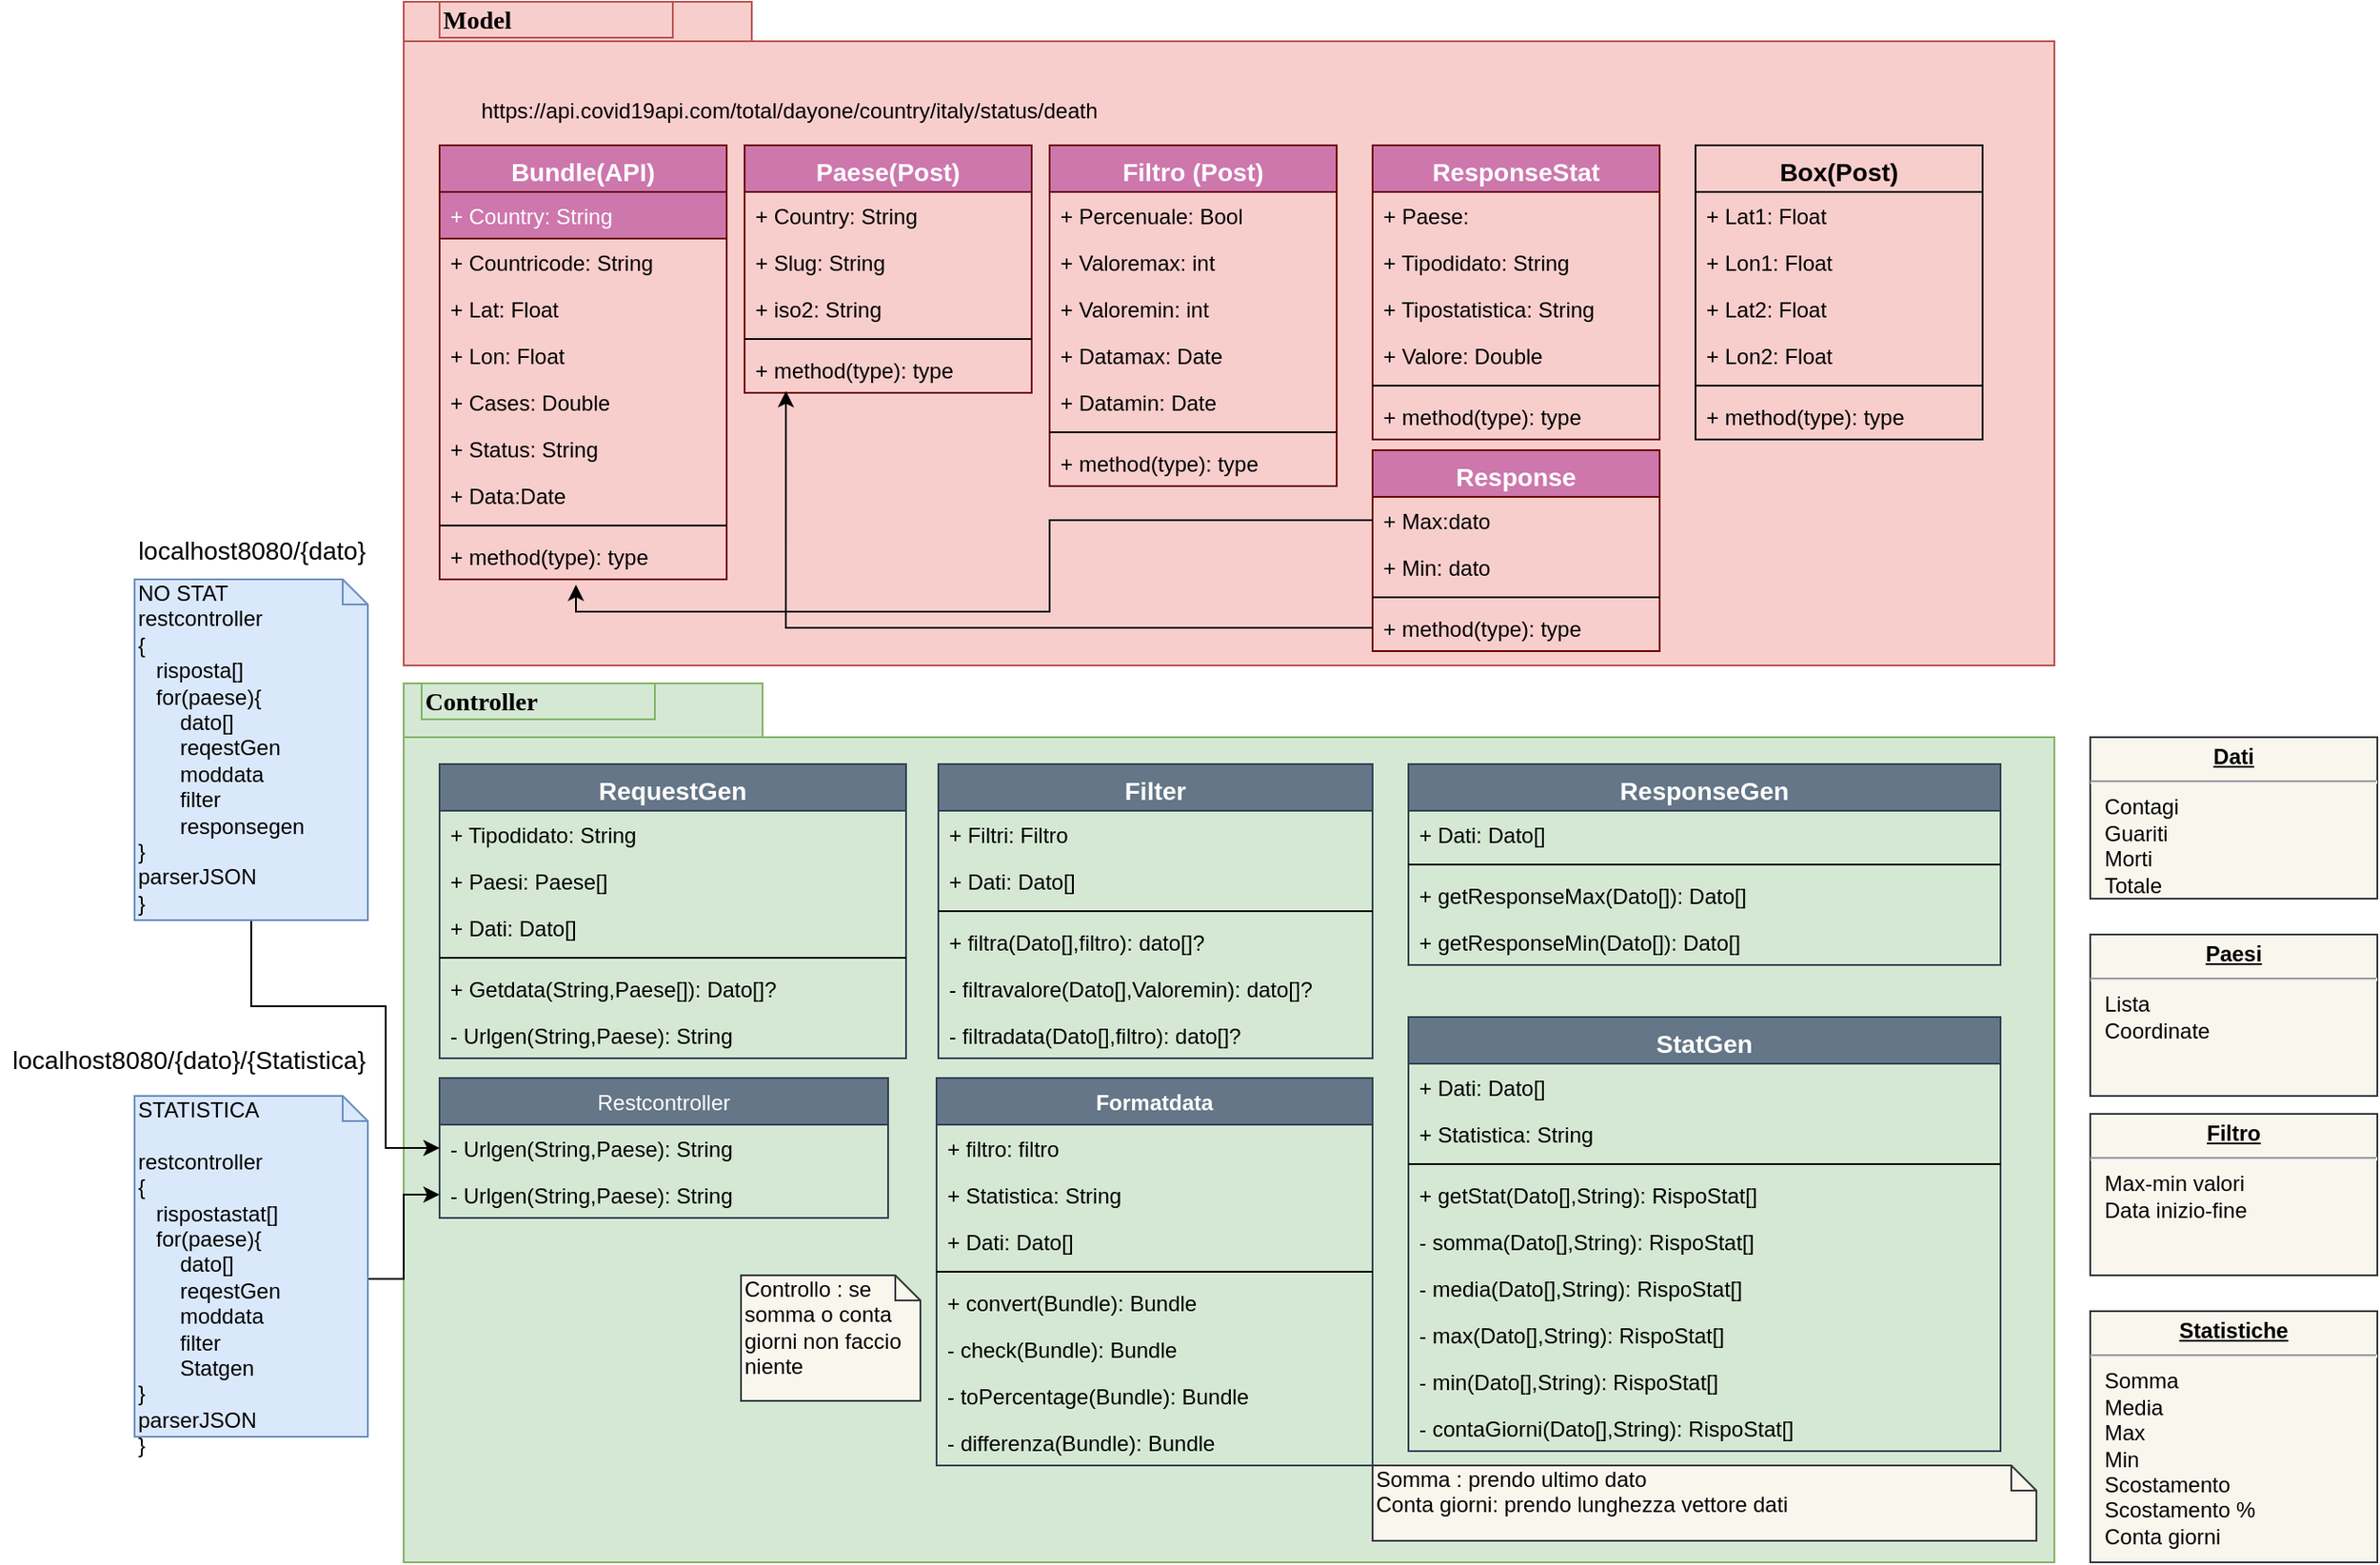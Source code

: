 <mxfile version="13.6.5">
    <diagram name="Page-1" id="b5b7bab2-c9e2-2cf4-8b2a-24fd1a2a6d21">
        <mxGraphModel dx="1158" dy="869" grid="1" gridSize="10" guides="1" tooltips="1" connect="1" arrows="1" fold="1" page="1" pageScale="1" pageWidth="827" pageHeight="1169" background="#ffffff" math="0" shadow="0">
            <root>
                <mxCell id="0"/>
                <mxCell id="1" parent="0"/>
                <mxCell id="6e0c8c40b5770093-72" value="" style="shape=folder;fontStyle=1;spacingTop=10;tabWidth=194;tabHeight=22;tabPosition=left;html=1;rounded=0;shadow=0;comic=0;labelBackgroundColor=none;strokeWidth=1;fillColor=#f8cecc;fontFamily=Verdana;fontSize=10;align=center;strokeColor=#b85450;fontColor=#000000;" parent="1" vertex="1">
                    <mxGeometry x="370" y="100" width="920" height="370" as="geometry"/>
                </mxCell>
                <mxCell id="6e0c8c40b5770093-73" value="Model" style="text;html=1;align=left;verticalAlign=top;spacingTop=-4;fontSize=14;fontFamily=Verdana;fillColor=#f8cecc;strokeColor=#b85450;fontStyle=1;fontColor=#000000;" parent="1" vertex="1">
                    <mxGeometry x="390" y="100" width="130" height="20" as="geometry"/>
                </mxCell>
                <mxCell id="PsRqfC31nYXJ1RlUBJKa-5" value="Bundle(API)" style="swimlane;fontStyle=1;align=center;verticalAlign=top;childLayout=stackLayout;horizontal=1;startSize=26;horizontalStack=0;resizeParent=1;resizeParentMax=0;resizeLast=0;collapsible=1;marginBottom=0;fontSize=14;strokeColor=#6F0000;fontColor=#ffffff;fillColor=#CD77AD;" parent="1" vertex="1">
                    <mxGeometry x="390" y="180" width="160" height="242" as="geometry"/>
                </mxCell>
                <mxCell id="PsRqfC31nYXJ1RlUBJKa-6" value="+ Country: String" style="text;strokeColor=#6F0000;align=left;verticalAlign=top;spacingLeft=4;spacingRight=4;overflow=hidden;rotatable=0;points=[[0,0.5],[1,0.5]];portConstraint=eastwest;fontColor=#ffffff;fillColor=#CD77AD;" parent="PsRqfC31nYXJ1RlUBJKa-5" vertex="1">
                    <mxGeometry y="26" width="160" height="26" as="geometry"/>
                </mxCell>
                <mxCell id="PsRqfC31nYXJ1RlUBJKa-21" value="+ Countricode: String" style="text;strokeColor=none;fillColor=none;align=left;verticalAlign=top;spacingLeft=4;spacingRight=4;overflow=hidden;rotatable=0;points=[[0,0.5],[1,0.5]];portConstraint=eastwest;fontColor=#000000;" parent="PsRqfC31nYXJ1RlUBJKa-5" vertex="1">
                    <mxGeometry y="52" width="160" height="26" as="geometry"/>
                </mxCell>
                <mxCell id="PsRqfC31nYXJ1RlUBJKa-22" value="+ Lat: Float" style="text;strokeColor=none;fillColor=none;align=left;verticalAlign=top;spacingLeft=4;spacingRight=4;overflow=hidden;rotatable=0;points=[[0,0.5],[1,0.5]];portConstraint=eastwest;fontColor=#000000;" parent="PsRqfC31nYXJ1RlUBJKa-5" vertex="1">
                    <mxGeometry y="78" width="160" height="26" as="geometry"/>
                </mxCell>
                <mxCell id="PsRqfC31nYXJ1RlUBJKa-25" value="+ Lon: Float" style="text;strokeColor=none;fillColor=none;align=left;verticalAlign=top;spacingLeft=4;spacingRight=4;overflow=hidden;rotatable=0;points=[[0,0.5],[1,0.5]];portConstraint=eastwest;fontColor=#000000;" parent="PsRqfC31nYXJ1RlUBJKa-5" vertex="1">
                    <mxGeometry y="104" width="160" height="26" as="geometry"/>
                </mxCell>
                <mxCell id="PsRqfC31nYXJ1RlUBJKa-26" value="+ Cases: Double" style="text;strokeColor=none;fillColor=none;align=left;verticalAlign=top;spacingLeft=4;spacingRight=4;overflow=hidden;rotatable=0;points=[[0,0.5],[1,0.5]];portConstraint=eastwest;fontColor=#000000;" parent="PsRqfC31nYXJ1RlUBJKa-5" vertex="1">
                    <mxGeometry y="130" width="160" height="26" as="geometry"/>
                </mxCell>
                <mxCell id="PsRqfC31nYXJ1RlUBJKa-23" value="+ Status: String" style="text;strokeColor=none;fillColor=none;align=left;verticalAlign=top;spacingLeft=4;spacingRight=4;overflow=hidden;rotatable=0;points=[[0,0.5],[1,0.5]];portConstraint=eastwest;fontColor=#000000;" parent="PsRqfC31nYXJ1RlUBJKa-5" vertex="1">
                    <mxGeometry y="156" width="160" height="26" as="geometry"/>
                </mxCell>
                <mxCell id="PsRqfC31nYXJ1RlUBJKa-24" value="+ Data:Date " style="text;strokeColor=none;fillColor=none;align=left;verticalAlign=top;spacingLeft=4;spacingRight=4;overflow=hidden;rotatable=0;points=[[0,0.5],[1,0.5]];portConstraint=eastwest;fontColor=#000000;" parent="PsRqfC31nYXJ1RlUBJKa-5" vertex="1">
                    <mxGeometry y="182" width="160" height="26" as="geometry"/>
                </mxCell>
                <mxCell id="PsRqfC31nYXJ1RlUBJKa-7" value="" style="line;strokeWidth=1;fillColor=none;align=left;verticalAlign=middle;spacingTop=-1;spacingLeft=3;spacingRight=3;rotatable=0;labelPosition=right;points=[];portConstraint=eastwest;fontColor=#000000;" parent="PsRqfC31nYXJ1RlUBJKa-5" vertex="1">
                    <mxGeometry y="208" width="160" height="8" as="geometry"/>
                </mxCell>
                <mxCell id="PsRqfC31nYXJ1RlUBJKa-8" value="+ method(type): type" style="text;strokeColor=none;fillColor=none;align=left;verticalAlign=top;spacingLeft=4;spacingRight=4;overflow=hidden;rotatable=0;points=[[0,0.5],[1,0.5]];portConstraint=eastwest;fontColor=#000000;" parent="PsRqfC31nYXJ1RlUBJKa-5" vertex="1">
                    <mxGeometry y="216" width="160" height="26" as="geometry"/>
                </mxCell>
                <mxCell id="PsRqfC31nYXJ1RlUBJKa-58" value="" style="shape=folder;fontStyle=1;spacingTop=10;tabWidth=200;tabHeight=30;tabPosition=left;html=1;fontSize=14;fillColor=#d5e8d4;strokeColor=#82b366;fontColor=#000000;" parent="1" vertex="1">
                    <mxGeometry x="370" y="480" width="920" height="490" as="geometry"/>
                </mxCell>
                <mxCell id="PsRqfC31nYXJ1RlUBJKa-59" value="Controller" style="text;html=1;align=left;verticalAlign=top;spacingTop=-4;fontSize=14;fontFamily=Verdana;fillColor=#d5e8d4;strokeColor=#82b366;fontStyle=1;fontColor=#000000;" parent="1" vertex="1">
                    <mxGeometry x="380" y="480" width="130" height="20" as="geometry"/>
                </mxCell>
                <mxCell id="PsRqfC31nYXJ1RlUBJKa-100" value="localhost8080/{dato}/{Statistica}" style="text;html=1;align=center;verticalAlign=middle;resizable=0;points=[];autosize=1;fontSize=14;fontColor=#000000;" parent="1" vertex="1">
                    <mxGeometry x="145" y="680" width="210" height="20" as="geometry"/>
                </mxCell>
                <mxCell id="PsRqfC31nYXJ1RlUBJKa-101" value="localhost8080/{dato}" style="text;html=1;align=center;verticalAlign=middle;resizable=0;points=[];autosize=1;fontSize=14;fontColor=#000000;" parent="1" vertex="1">
                    <mxGeometry x="215" y="396" width="140" height="20" as="geometry"/>
                </mxCell>
                <mxCell id="PsRqfC31nYXJ1RlUBJKa-47" value="Paese(Post)" style="swimlane;fontStyle=1;align=center;verticalAlign=top;childLayout=stackLayout;horizontal=1;startSize=26;horizontalStack=0;resizeParent=1;resizeParentMax=0;resizeLast=0;collapsible=1;marginBottom=0;fontSize=14;strokeColor=#6F0000;fontColor=#ffffff;fillColor=#CD77AD;" parent="1" vertex="1">
                    <mxGeometry x="560" y="180" width="160" height="138" as="geometry"/>
                </mxCell>
                <mxCell id="PsRqfC31nYXJ1RlUBJKa-48" value="+ Country: String" style="text;strokeColor=none;fillColor=none;align=left;verticalAlign=top;spacingLeft=4;spacingRight=4;overflow=hidden;rotatable=0;points=[[0,0.5],[1,0.5]];portConstraint=eastwest;fontColor=#000000;" parent="PsRqfC31nYXJ1RlUBJKa-47" vertex="1">
                    <mxGeometry y="26" width="160" height="26" as="geometry"/>
                </mxCell>
                <mxCell id="PsRqfC31nYXJ1RlUBJKa-49" value="+ Slug: String" style="text;strokeColor=none;fillColor=none;align=left;verticalAlign=top;spacingLeft=4;spacingRight=4;overflow=hidden;rotatable=0;points=[[0,0.5],[1,0.5]];portConstraint=eastwest;fontColor=#000000;" parent="PsRqfC31nYXJ1RlUBJKa-47" vertex="1">
                    <mxGeometry y="52" width="160" height="26" as="geometry"/>
                </mxCell>
                <mxCell id="PsRqfC31nYXJ1RlUBJKa-50" value="+ iso2: String" style="text;strokeColor=none;fillColor=none;align=left;verticalAlign=top;spacingLeft=4;spacingRight=4;overflow=hidden;rotatable=0;points=[[0,0.5],[1,0.5]];portConstraint=eastwest;fontColor=#000000;" parent="PsRqfC31nYXJ1RlUBJKa-47" vertex="1">
                    <mxGeometry y="78" width="160" height="26" as="geometry"/>
                </mxCell>
                <mxCell id="PsRqfC31nYXJ1RlUBJKa-55" value="" style="line;strokeWidth=1;fillColor=none;align=left;verticalAlign=middle;spacingTop=-1;spacingLeft=3;spacingRight=3;rotatable=0;labelPosition=right;points=[];portConstraint=eastwest;fontColor=#000000;" parent="PsRqfC31nYXJ1RlUBJKa-47" vertex="1">
                    <mxGeometry y="104" width="160" height="8" as="geometry"/>
                </mxCell>
                <mxCell id="PsRqfC31nYXJ1RlUBJKa-56" value="+ method(type): type" style="text;strokeColor=none;fillColor=none;align=left;verticalAlign=top;spacingLeft=4;spacingRight=4;overflow=hidden;rotatable=0;points=[[0,0.5],[1,0.5]];portConstraint=eastwest;fontColor=#000000;" parent="PsRqfC31nYXJ1RlUBJKa-47" vertex="1">
                    <mxGeometry y="112" width="160" height="26" as="geometry"/>
                </mxCell>
                <mxCell id="PsRqfC31nYXJ1RlUBJKa-37" value="Filtro (Post)" style="swimlane;fontStyle=1;align=center;verticalAlign=top;childLayout=stackLayout;horizontal=1;startSize=26;horizontalStack=0;resizeParent=1;resizeParentMax=0;resizeLast=0;collapsible=1;marginBottom=0;fontSize=14;strokeColor=#6F0000;fontColor=#ffffff;fillColor=#CD77AD;" parent="1" vertex="1">
                    <mxGeometry x="730" y="180" width="160" height="190" as="geometry"/>
                </mxCell>
                <mxCell id="PsRqfC31nYXJ1RlUBJKa-38" value="+ Percenuale: Bool" style="text;strokeColor=none;fillColor=none;align=left;verticalAlign=top;spacingLeft=4;spacingRight=4;overflow=hidden;rotatable=0;points=[[0,0.5],[1,0.5]];portConstraint=eastwest;fontColor=#000000;" parent="PsRqfC31nYXJ1RlUBJKa-37" vertex="1">
                    <mxGeometry y="26" width="160" height="26" as="geometry"/>
                </mxCell>
                <mxCell id="MFpUMmbVspEonhOSMvB2-5" value="+ Valoremax: int" style="text;strokeColor=none;fillColor=none;align=left;verticalAlign=top;spacingLeft=4;spacingRight=4;overflow=hidden;rotatable=0;points=[[0,0.5],[1,0.5]];portConstraint=eastwest;fontColor=#000000;" parent="PsRqfC31nYXJ1RlUBJKa-37" vertex="1">
                    <mxGeometry y="52" width="160" height="26" as="geometry"/>
                </mxCell>
                <mxCell id="PsRqfC31nYXJ1RlUBJKa-39" value="+ Valoremin: int" style="text;strokeColor=none;fillColor=none;align=left;verticalAlign=top;spacingLeft=4;spacingRight=4;overflow=hidden;rotatable=0;points=[[0,0.5],[1,0.5]];portConstraint=eastwest;fontColor=#000000;" parent="PsRqfC31nYXJ1RlUBJKa-37" vertex="1">
                    <mxGeometry y="78" width="160" height="26" as="geometry"/>
                </mxCell>
                <mxCell id="PsRqfC31nYXJ1RlUBJKa-40" value="+ Datamax: Date" style="text;strokeColor=none;fillColor=none;align=left;verticalAlign=top;spacingLeft=4;spacingRight=4;overflow=hidden;rotatable=0;points=[[0,0.5],[1,0.5]];portConstraint=eastwest;fontColor=#000000;" parent="PsRqfC31nYXJ1RlUBJKa-37" vertex="1">
                    <mxGeometry y="104" width="160" height="26" as="geometry"/>
                </mxCell>
                <mxCell id="PsRqfC31nYXJ1RlUBJKa-41" value="+ Datamin: Date" style="text;strokeColor=none;fillColor=none;align=left;verticalAlign=top;spacingLeft=4;spacingRight=4;overflow=hidden;rotatable=0;points=[[0,0.5],[1,0.5]];portConstraint=eastwest;fontColor=#000000;" parent="PsRqfC31nYXJ1RlUBJKa-37" vertex="1">
                    <mxGeometry y="130" width="160" height="26" as="geometry"/>
                </mxCell>
                <mxCell id="PsRqfC31nYXJ1RlUBJKa-45" value="" style="line;strokeWidth=1;fillColor=none;align=left;verticalAlign=middle;spacingTop=-1;spacingLeft=3;spacingRight=3;rotatable=0;labelPosition=right;points=[];portConstraint=eastwest;fontColor=#000000;" parent="PsRqfC31nYXJ1RlUBJKa-37" vertex="1">
                    <mxGeometry y="156" width="160" height="8" as="geometry"/>
                </mxCell>
                <mxCell id="PsRqfC31nYXJ1RlUBJKa-46" value="+ method(type): type" style="text;strokeColor=none;fillColor=none;align=left;verticalAlign=top;spacingLeft=4;spacingRight=4;overflow=hidden;rotatable=0;points=[[0,0.5],[1,0.5]];portConstraint=eastwest;fontColor=#000000;" parent="PsRqfC31nYXJ1RlUBJKa-37" vertex="1">
                    <mxGeometry y="164" width="160" height="26" as="geometry"/>
                </mxCell>
                <mxCell id="PsRqfC31nYXJ1RlUBJKa-27" value="ResponseStat" style="swimlane;fontStyle=1;align=center;verticalAlign=top;childLayout=stackLayout;horizontal=1;startSize=26;horizontalStack=0;resizeParent=1;resizeParentMax=0;resizeLast=0;collapsible=1;marginBottom=0;fontSize=14;strokeColor=#6F0000;fontColor=#ffffff;fillColor=#CD77AD;" parent="1" vertex="1">
                    <mxGeometry x="910" y="180" width="160" height="164" as="geometry"/>
                </mxCell>
                <mxCell id="PsRqfC31nYXJ1RlUBJKa-28" value="+ Paese: " style="text;strokeColor=none;fillColor=none;align=left;verticalAlign=top;spacingLeft=4;spacingRight=4;overflow=hidden;rotatable=0;points=[[0,0.5],[1,0.5]];portConstraint=eastwest;fontColor=#000000;" parent="PsRqfC31nYXJ1RlUBJKa-27" vertex="1">
                    <mxGeometry y="26" width="160" height="26" as="geometry"/>
                </mxCell>
                <mxCell id="PsRqfC31nYXJ1RlUBJKa-29" value="+ Tipodidato: String" style="text;strokeColor=none;fillColor=none;align=left;verticalAlign=top;spacingLeft=4;spacingRight=4;overflow=hidden;rotatable=0;points=[[0,0.5],[1,0.5]];portConstraint=eastwest;fontColor=#000000;" parent="PsRqfC31nYXJ1RlUBJKa-27" vertex="1">
                    <mxGeometry y="52" width="160" height="26" as="geometry"/>
                </mxCell>
                <mxCell id="PsRqfC31nYXJ1RlUBJKa-30" value="+ Tipostatistica: String" style="text;strokeColor=none;fillColor=none;align=left;verticalAlign=top;spacingLeft=4;spacingRight=4;overflow=hidden;rotatable=0;points=[[0,0.5],[1,0.5]];portConstraint=eastwest;fontColor=#000000;" parent="PsRqfC31nYXJ1RlUBJKa-27" vertex="1">
                    <mxGeometry y="78" width="160" height="26" as="geometry"/>
                </mxCell>
                <mxCell id="PsRqfC31nYXJ1RlUBJKa-31" value="+ Valore: Double" style="text;strokeColor=none;fillColor=none;align=left;verticalAlign=top;spacingLeft=4;spacingRight=4;overflow=hidden;rotatable=0;points=[[0,0.5],[1,0.5]];portConstraint=eastwest;fontColor=#000000;" parent="PsRqfC31nYXJ1RlUBJKa-27" vertex="1">
                    <mxGeometry y="104" width="160" height="26" as="geometry"/>
                </mxCell>
                <mxCell id="PsRqfC31nYXJ1RlUBJKa-35" value="" style="line;strokeWidth=1;fillColor=none;align=left;verticalAlign=middle;spacingTop=-1;spacingLeft=3;spacingRight=3;rotatable=0;labelPosition=right;points=[];portConstraint=eastwest;fontColor=#000000;" parent="PsRqfC31nYXJ1RlUBJKa-27" vertex="1">
                    <mxGeometry y="130" width="160" height="8" as="geometry"/>
                </mxCell>
                <mxCell id="PsRqfC31nYXJ1RlUBJKa-36" value="+ method(type): type" style="text;strokeColor=none;fillColor=none;align=left;verticalAlign=top;spacingLeft=4;spacingRight=4;overflow=hidden;rotatable=0;points=[[0,0.5],[1,0.5]];portConstraint=eastwest;fontColor=#000000;" parent="PsRqfC31nYXJ1RlUBJKa-27" vertex="1">
                    <mxGeometry y="138" width="160" height="26" as="geometry"/>
                </mxCell>
                <mxCell id="PsRqfC31nYXJ1RlUBJKa-108" value="Box(Post)" style="swimlane;fontStyle=1;align=center;verticalAlign=top;childLayout=stackLayout;horizontal=1;startSize=26;horizontalStack=0;resizeParent=1;resizeParentMax=0;resizeLast=0;collapsible=1;marginBottom=0;fontSize=14;fillColor=none;fontColor=#000000;" parent="1" vertex="1">
                    <mxGeometry x="1090" y="180" width="160" height="164" as="geometry"/>
                </mxCell>
                <mxCell id="PsRqfC31nYXJ1RlUBJKa-109" value="+ Lat1: Float" style="text;strokeColor=none;fillColor=none;align=left;verticalAlign=top;spacingLeft=4;spacingRight=4;overflow=hidden;rotatable=0;points=[[0,0.5],[1,0.5]];portConstraint=eastwest;fontColor=#000000;" parent="PsRqfC31nYXJ1RlUBJKa-108" vertex="1">
                    <mxGeometry y="26" width="160" height="26" as="geometry"/>
                </mxCell>
                <mxCell id="PsRqfC31nYXJ1RlUBJKa-110" value="+ Lon1: Float" style="text;strokeColor=none;fillColor=none;align=left;verticalAlign=top;spacingLeft=4;spacingRight=4;overflow=hidden;rotatable=0;points=[[0,0.5],[1,0.5]];portConstraint=eastwest;fontColor=#000000;" parent="PsRqfC31nYXJ1RlUBJKa-108" vertex="1">
                    <mxGeometry y="52" width="160" height="26" as="geometry"/>
                </mxCell>
                <mxCell id="PsRqfC31nYXJ1RlUBJKa-111" value="+ Lat2: Float" style="text;strokeColor=none;fillColor=none;align=left;verticalAlign=top;spacingLeft=4;spacingRight=4;overflow=hidden;rotatable=0;points=[[0,0.5],[1,0.5]];portConstraint=eastwest;fontColor=#000000;" parent="PsRqfC31nYXJ1RlUBJKa-108" vertex="1">
                    <mxGeometry y="78" width="160" height="26" as="geometry"/>
                </mxCell>
                <mxCell id="PsRqfC31nYXJ1RlUBJKa-115" value="+ Lon2: Float" style="text;strokeColor=none;fillColor=none;align=left;verticalAlign=top;spacingLeft=4;spacingRight=4;overflow=hidden;rotatable=0;points=[[0,0.5],[1,0.5]];portConstraint=eastwest;fontColor=#000000;" parent="PsRqfC31nYXJ1RlUBJKa-108" vertex="1">
                    <mxGeometry y="104" width="160" height="26" as="geometry"/>
                </mxCell>
                <mxCell id="PsRqfC31nYXJ1RlUBJKa-112" value="" style="line;strokeWidth=1;fillColor=none;align=left;verticalAlign=middle;spacingTop=-1;spacingLeft=3;spacingRight=3;rotatable=0;labelPosition=right;points=[];portConstraint=eastwest;fontColor=#000000;" parent="PsRqfC31nYXJ1RlUBJKa-108" vertex="1">
                    <mxGeometry y="130" width="160" height="8" as="geometry"/>
                </mxCell>
                <mxCell id="PsRqfC31nYXJ1RlUBJKa-113" value="+ method(type): type" style="text;strokeColor=none;fillColor=none;align=left;verticalAlign=top;spacingLeft=4;spacingRight=4;overflow=hidden;rotatable=0;points=[[0,0.5],[1,0.5]];portConstraint=eastwest;fontColor=#000000;" parent="PsRqfC31nYXJ1RlUBJKa-108" vertex="1">
                    <mxGeometry y="138" width="160" height="26" as="geometry"/>
                </mxCell>
                <mxCell id="eWaa6D4xpzhYa68UHjaX-11" value="Response" style="swimlane;fontStyle=1;align=center;verticalAlign=top;childLayout=stackLayout;horizontal=1;startSize=26;horizontalStack=0;resizeParent=1;resizeParentMax=0;resizeLast=0;collapsible=1;marginBottom=0;fontSize=14;strokeColor=#6F0000;fontColor=#ffffff;fillColor=#CD77AD;" parent="1" vertex="1">
                    <mxGeometry x="910" y="350" width="160" height="112" as="geometry"/>
                </mxCell>
                <mxCell id="eWaa6D4xpzhYa68UHjaX-12" value="+ Max:dato " style="text;strokeColor=none;fillColor=none;align=left;verticalAlign=top;spacingLeft=4;spacingRight=4;overflow=hidden;rotatable=0;points=[[0,0.5],[1,0.5]];portConstraint=eastwest;fontColor=#000000;" parent="eWaa6D4xpzhYa68UHjaX-11" vertex="1">
                    <mxGeometry y="26" width="160" height="26" as="geometry"/>
                </mxCell>
                <mxCell id="eWaa6D4xpzhYa68UHjaX-14" value="+ Min: dato" style="text;strokeColor=none;fillColor=none;align=left;verticalAlign=top;spacingLeft=4;spacingRight=4;overflow=hidden;rotatable=0;points=[[0,0.5],[1,0.5]];portConstraint=eastwest;fontColor=#000000;" parent="eWaa6D4xpzhYa68UHjaX-11" vertex="1">
                    <mxGeometry y="52" width="160" height="26" as="geometry"/>
                </mxCell>
                <mxCell id="eWaa6D4xpzhYa68UHjaX-16" value="" style="line;strokeWidth=1;fillColor=none;align=left;verticalAlign=middle;spacingTop=-1;spacingLeft=3;spacingRight=3;rotatable=0;labelPosition=right;points=[];portConstraint=eastwest;fontColor=#000000;" parent="eWaa6D4xpzhYa68UHjaX-11" vertex="1">
                    <mxGeometry y="78" width="160" height="8" as="geometry"/>
                </mxCell>
                <mxCell id="eWaa6D4xpzhYa68UHjaX-17" value="+ method(type): type" style="text;strokeColor=none;fillColor=none;align=left;verticalAlign=top;spacingLeft=4;spacingRight=4;overflow=hidden;rotatable=0;points=[[0,0.5],[1,0.5]];portConstraint=eastwest;fontColor=#000000;" parent="eWaa6D4xpzhYa68UHjaX-11" vertex="1">
                    <mxGeometry y="86" width="160" height="26" as="geometry"/>
                </mxCell>
                <mxCell id="PsRqfC31nYXJ1RlUBJKa-104" value="&lt;p style=&quot;margin: 0px ; margin-top: 4px ; text-align: center ; text-decoration: underline&quot;&gt;&lt;b&gt;Dati&lt;/b&gt;&lt;/p&gt;&lt;hr&gt;&lt;p style=&quot;margin: 0px ; margin-left: 8px&quot;&gt;Contagi&lt;/p&gt;&lt;p style=&quot;margin: 0px ; margin-left: 8px&quot;&gt;Guariti&lt;/p&gt;&lt;p style=&quot;margin: 0px ; margin-left: 8px&quot;&gt;Morti&lt;/p&gt;&lt;p style=&quot;margin: 0px ; margin-left: 8px&quot;&gt;Totale&lt;/p&gt;" style="verticalAlign=top;align=left;overflow=fill;fontSize=12;fontFamily=Helvetica;html=1;strokeColor=#36393d;fillColor=#f9f7ed;fontColor=#000000;" parent="1" vertex="1">
                    <mxGeometry x="1310" y="510" width="160" height="90" as="geometry"/>
                </mxCell>
                <mxCell id="PsRqfC31nYXJ1RlUBJKa-105" value="&lt;p style=&quot;margin: 0px ; margin-top: 4px ; text-align: center ; text-decoration: underline&quot;&gt;&lt;b&gt;Filtro&lt;/b&gt;&lt;/p&gt;&lt;hr&gt;&lt;p style=&quot;margin: 0px ; margin-left: 8px&quot;&gt;Max-min valori&lt;/p&gt;&lt;p style=&quot;margin: 0px ; margin-left: 8px&quot;&gt;Data inizio-fine&lt;/p&gt;&lt;p style=&quot;margin: 0px ; margin-left: 8px&quot;&gt;&lt;br&gt;&lt;/p&gt;" style="verticalAlign=top;align=left;overflow=fill;fontSize=12;fontFamily=Helvetica;html=1;strokeColor=#36393d;fillColor=#f9f7ed;fontColor=#000000;" parent="1" vertex="1">
                    <mxGeometry x="1310" y="720" width="160" height="90" as="geometry"/>
                </mxCell>
                <mxCell id="PsRqfC31nYXJ1RlUBJKa-106" value="&lt;p style=&quot;margin: 0px ; margin-top: 4px ; text-align: center ; text-decoration: underline&quot;&gt;&lt;b&gt;Statistiche&lt;/b&gt;&lt;/p&gt;&lt;hr&gt;&lt;p style=&quot;margin: 0px ; margin-left: 8px&quot;&gt;Somma&lt;/p&gt;&lt;p style=&quot;margin: 0px ; margin-left: 8px&quot;&gt;Media&lt;/p&gt;&lt;p style=&quot;margin: 0px ; margin-left: 8px&quot;&gt;Max&lt;/p&gt;&lt;p style=&quot;margin: 0px ; margin-left: 8px&quot;&gt;Min&lt;/p&gt;&lt;p style=&quot;margin: 0px ; margin-left: 8px&quot;&gt;Scostamento&lt;/p&gt;&lt;p style=&quot;margin: 0px ; margin-left: 8px&quot;&gt;Scostamento %&lt;/p&gt;&lt;p style=&quot;margin: 0px ; margin-left: 8px&quot;&gt;Conta giorni&lt;/p&gt;" style="verticalAlign=top;align=left;overflow=fill;fontSize=12;fontFamily=Helvetica;html=1;strokeColor=#36393d;fillColor=#f9f7ed;fontColor=#000000;" parent="1" vertex="1">
                    <mxGeometry x="1310" y="830" width="160" height="140" as="geometry"/>
                </mxCell>
                <mxCell id="PsRqfC31nYXJ1RlUBJKa-107" value="&lt;p style=&quot;margin: 0px ; margin-top: 4px ; text-align: center ; text-decoration: underline&quot;&gt;&lt;b&gt;Paesi&lt;/b&gt;&lt;/p&gt;&lt;hr&gt;&lt;p style=&quot;margin: 0px ; margin-left: 8px&quot;&gt;&lt;span&gt;Lista&lt;/span&gt;&lt;/p&gt;&lt;p style=&quot;margin: 0px ; margin-left: 8px&quot;&gt;&lt;span&gt;Coordinate&lt;/span&gt;&lt;/p&gt;" style="verticalAlign=top;align=left;overflow=fill;fontSize=12;fontFamily=Helvetica;html=1;strokeColor=#36393d;fillColor=#f9f7ed;fontColor=#000000;" parent="1" vertex="1">
                    <mxGeometry x="1310" y="620" width="160" height="90" as="geometry"/>
                </mxCell>
                <mxCell id="MFpUMmbVspEonhOSMvB2-1" value="https://api.covid19api.com/total/dayone/country/italy/status/death" style="text;align=center;verticalAlign=middle;resizable=0;points=[];autosize=1;fontColor=#000000;" parent="1" vertex="1">
                    <mxGeometry x="370" y="150" width="430" height="20" as="geometry"/>
                </mxCell>
                <mxCell id="PsRqfC31nYXJ1RlUBJKa-60" value="RequestGen" style="swimlane;fontStyle=1;align=center;verticalAlign=top;childLayout=stackLayout;horizontal=1;startSize=26;horizontalStack=0;resizeParent=1;resizeParentMax=0;resizeLast=0;collapsible=1;marginBottom=0;fontSize=14;fillColor=#647687;strokeColor=#314354;fontColor=#ffffff;" parent="1" vertex="1">
                    <mxGeometry x="390" y="525" width="260" height="164" as="geometry"/>
                </mxCell>
                <mxCell id="PsRqfC31nYXJ1RlUBJKa-61" value="+ Tipodidato: String" style="text;strokeColor=none;fillColor=none;align=left;verticalAlign=top;spacingLeft=4;spacingRight=4;overflow=hidden;rotatable=0;points=[[0,0.5],[1,0.5]];portConstraint=eastwest;fontColor=#000000;" parent="PsRqfC31nYXJ1RlUBJKa-60" vertex="1">
                    <mxGeometry y="26" width="260" height="26" as="geometry"/>
                </mxCell>
                <mxCell id="PsRqfC31nYXJ1RlUBJKa-62" value="+ Paesi: Paese[]" style="text;strokeColor=none;fillColor=none;align=left;verticalAlign=top;spacingLeft=4;spacingRight=4;overflow=hidden;rotatable=0;points=[[0,0.5],[1,0.5]];portConstraint=eastwest;fontColor=#000000;" parent="PsRqfC31nYXJ1RlUBJKa-60" vertex="1">
                    <mxGeometry y="52" width="260" height="26" as="geometry"/>
                </mxCell>
                <mxCell id="PsRqfC31nYXJ1RlUBJKa-63" value="+ Dati: Dato[]" style="text;strokeColor=none;fillColor=none;align=left;verticalAlign=top;spacingLeft=4;spacingRight=4;overflow=hidden;rotatable=0;points=[[0,0.5],[1,0.5]];portConstraint=eastwest;fontColor=#000000;" parent="PsRqfC31nYXJ1RlUBJKa-60" vertex="1">
                    <mxGeometry y="78" width="260" height="26" as="geometry"/>
                </mxCell>
                <mxCell id="PsRqfC31nYXJ1RlUBJKa-68" value="" style="line;strokeWidth=1;fillColor=none;align=left;verticalAlign=middle;spacingTop=-1;spacingLeft=3;spacingRight=3;rotatable=0;labelPosition=right;points=[];portConstraint=eastwest;fontColor=#000000;" parent="PsRqfC31nYXJ1RlUBJKa-60" vertex="1">
                    <mxGeometry y="104" width="260" height="8" as="geometry"/>
                </mxCell>
                <mxCell id="PsRqfC31nYXJ1RlUBJKa-69" value="+ Getdata(String,Paese[]): Dato[]?" style="text;strokeColor=none;fillColor=none;align=left;verticalAlign=top;spacingLeft=4;spacingRight=4;overflow=hidden;rotatable=0;points=[[0,0.5],[1,0.5]];portConstraint=eastwest;fontColor=#000000;" parent="PsRqfC31nYXJ1RlUBJKa-60" vertex="1">
                    <mxGeometry y="112" width="260" height="26" as="geometry"/>
                </mxCell>
                <mxCell id="eWaa6D4xpzhYa68UHjaX-1" value="- Urlgen(String,Paese): String" style="text;strokeColor=none;fillColor=none;align=left;verticalAlign=top;spacingLeft=4;spacingRight=4;overflow=hidden;rotatable=0;points=[[0,0.5],[1,0.5]];portConstraint=eastwest;fontColor=#000000;" parent="PsRqfC31nYXJ1RlUBJKa-60" vertex="1">
                    <mxGeometry y="138" width="260" height="26" as="geometry"/>
                </mxCell>
                <mxCell id="PsRqfC31nYXJ1RlUBJKa-90" value="Filter" style="swimlane;fontStyle=1;align=center;verticalAlign=top;childLayout=stackLayout;horizontal=1;startSize=26;horizontalStack=0;resizeParent=1;resizeParentMax=0;resizeLast=0;collapsible=1;marginBottom=0;fontSize=14;fillColor=#647687;strokeColor=#314354;fontColor=#ffffff;" parent="1" vertex="1">
                    <mxGeometry x="668" y="525" width="242" height="164" as="geometry"/>
                </mxCell>
                <mxCell id="PsRqfC31nYXJ1RlUBJKa-91" value="+ Filtri: Filtro" style="text;strokeColor=none;fillColor=none;align=left;verticalAlign=top;spacingLeft=4;spacingRight=4;overflow=hidden;rotatable=0;points=[[0,0.5],[1,0.5]];portConstraint=eastwest;fontColor=#000000;" parent="PsRqfC31nYXJ1RlUBJKa-90" vertex="1">
                    <mxGeometry y="26" width="242" height="26" as="geometry"/>
                </mxCell>
                <mxCell id="PsRqfC31nYXJ1RlUBJKa-102" value="+ Dati: Dato[]" style="text;strokeColor=none;fillColor=none;align=left;verticalAlign=top;spacingLeft=4;spacingRight=4;overflow=hidden;rotatable=0;points=[[0,0.5],[1,0.5]];portConstraint=eastwest;fontColor=#000000;" parent="PsRqfC31nYXJ1RlUBJKa-90" vertex="1">
                    <mxGeometry y="52" width="242" height="26" as="geometry"/>
                </mxCell>
                <mxCell id="PsRqfC31nYXJ1RlUBJKa-98" value="" style="line;strokeWidth=1;fillColor=none;align=left;verticalAlign=middle;spacingTop=-1;spacingLeft=3;spacingRight=3;rotatable=0;labelPosition=right;points=[];portConstraint=eastwest;fontColor=#000000;" parent="PsRqfC31nYXJ1RlUBJKa-90" vertex="1">
                    <mxGeometry y="78" width="242" height="8" as="geometry"/>
                </mxCell>
                <mxCell id="PsRqfC31nYXJ1RlUBJKa-99" value="+ filtra(Dato[],filtro): dato[]?" style="text;strokeColor=none;fillColor=none;align=left;verticalAlign=top;spacingLeft=4;spacingRight=4;overflow=hidden;rotatable=0;points=[[0,0.5],[1,0.5]];portConstraint=eastwest;fontColor=#000000;" parent="PsRqfC31nYXJ1RlUBJKa-90" vertex="1">
                    <mxGeometry y="86" width="242" height="26" as="geometry"/>
                </mxCell>
                <mxCell id="MFpUMmbVspEonhOSMvB2-4" value="- filtravalore(Dato[],Valoremin): dato[]?" style="text;strokeColor=none;fillColor=none;align=left;verticalAlign=top;spacingLeft=4;spacingRight=4;overflow=hidden;rotatable=0;points=[[0,0.5],[1,0.5]];portConstraint=eastwest;fontColor=#000000;" parent="PsRqfC31nYXJ1RlUBJKa-90" vertex="1">
                    <mxGeometry y="112" width="242" height="26" as="geometry"/>
                </mxCell>
                <mxCell id="MFpUMmbVspEonhOSMvB2-3" value="- filtradata(Dato[],filtro): dato[]?" style="text;strokeColor=none;fillColor=none;align=left;verticalAlign=top;spacingLeft=4;spacingRight=4;overflow=hidden;rotatable=0;points=[[0,0.5],[1,0.5]];portConstraint=eastwest;fontColor=#000000;" parent="PsRqfC31nYXJ1RlUBJKa-90" vertex="1">
                    <mxGeometry y="138" width="242" height="26" as="geometry"/>
                </mxCell>
                <mxCell id="PsRqfC31nYXJ1RlUBJKa-70" value="ResponseGen" style="swimlane;fontStyle=1;align=center;verticalAlign=top;childLayout=stackLayout;horizontal=1;startSize=26;horizontalStack=0;resizeParent=1;resizeParentMax=0;resizeLast=0;collapsible=1;marginBottom=0;fontSize=14;fillColor=#647687;strokeColor=#314354;fontColor=#ffffff;" parent="1" vertex="1">
                    <mxGeometry x="930" y="525" width="330" height="112" as="geometry"/>
                </mxCell>
                <mxCell id="PsRqfC31nYXJ1RlUBJKa-72" value="+ Dati: Dato[]" style="text;strokeColor=none;fillColor=none;align=left;verticalAlign=top;spacingLeft=4;spacingRight=4;overflow=hidden;rotatable=0;points=[[0,0.5],[1,0.5]];portConstraint=eastwest;fontColor=#000000;" parent="PsRqfC31nYXJ1RlUBJKa-70" vertex="1">
                    <mxGeometry y="26" width="330" height="26" as="geometry"/>
                </mxCell>
                <mxCell id="PsRqfC31nYXJ1RlUBJKa-78" value="" style="line;strokeWidth=1;fillColor=none;align=left;verticalAlign=middle;spacingTop=-1;spacingLeft=3;spacingRight=3;rotatable=0;labelPosition=right;points=[];portConstraint=eastwest;fontColor=#000000;" parent="PsRqfC31nYXJ1RlUBJKa-70" vertex="1">
                    <mxGeometry y="52" width="330" height="8" as="geometry"/>
                </mxCell>
                <mxCell id="PsRqfC31nYXJ1RlUBJKa-79" value="+ getResponseMax(Dato[]): Dato[]" style="text;strokeColor=none;fillColor=none;align=left;verticalAlign=top;spacingLeft=4;spacingRight=4;overflow=hidden;rotatable=0;points=[[0,0.5],[1,0.5]];portConstraint=eastwest;fontColor=#000000;" parent="PsRqfC31nYXJ1RlUBJKa-70" vertex="1">
                    <mxGeometry y="60" width="330" height="26" as="geometry"/>
                </mxCell>
                <mxCell id="eWaa6D4xpzhYa68UHjaX-21" value="+ getResponseMin(Dato[]): Dato[]" style="text;strokeColor=none;fillColor=none;align=left;verticalAlign=top;spacingLeft=4;spacingRight=4;overflow=hidden;rotatable=0;points=[[0,0.5],[1,0.5]];portConstraint=eastwest;fontColor=#000000;" parent="PsRqfC31nYXJ1RlUBJKa-70" vertex="1">
                    <mxGeometry y="86" width="330" height="26" as="geometry"/>
                </mxCell>
                <mxCell id="eWaa6D4xpzhYa68UHjaX-5" value="Restcontroller" style="swimlane;fontStyle=0;childLayout=stackLayout;horizontal=1;startSize=26;horizontalStack=0;resizeParent=1;resizeParentMax=0;resizeLast=0;collapsible=1;marginBottom=0;fillColor=#647687;strokeColor=#314354;fontColor=#ffffff;" parent="1" vertex="1">
                    <mxGeometry x="390" y="700" width="250" height="78" as="geometry"/>
                </mxCell>
                <mxCell id="eWaa6D4xpzhYa68UHjaX-9" value="- Urlgen(String,Paese): String" style="text;strokeColor=none;fillColor=none;align=left;verticalAlign=top;spacingLeft=4;spacingRight=4;overflow=hidden;rotatable=0;points=[[0,0.5],[1,0.5]];portConstraint=eastwest;fontColor=#000000;" parent="eWaa6D4xpzhYa68UHjaX-5" vertex="1">
                    <mxGeometry y="26" width="250" height="26" as="geometry"/>
                </mxCell>
                <mxCell id="eWaa6D4xpzhYa68UHjaX-10" value="- Urlgen(String,Paese): String" style="text;strokeColor=none;fillColor=none;align=left;verticalAlign=top;spacingLeft=4;spacingRight=4;overflow=hidden;rotatable=0;points=[[0,0.5],[1,0.5]];portConstraint=eastwest;fontColor=#000000;" parent="eWaa6D4xpzhYa68UHjaX-5" vertex="1">
                    <mxGeometry y="52" width="250" height="26" as="geometry"/>
                </mxCell>
                <mxCell id="eWaa6D4xpzhYa68UHjaX-49" style="edgeStyle=orthogonalEdgeStyle;rounded=0;orthogonalLoop=1;jettySize=auto;html=1;exitX=0.5;exitY=1;exitDx=0;exitDy=0;exitPerimeter=0;fontColor=#000000;" parent="1" source="eWaa6D4xpzhYa68UHjaX-20" edge="1">
                    <mxGeometry relative="1" as="geometry">
                        <mxPoint x="390" y="739" as="targetPoint"/>
                        <Array as="points">
                            <mxPoint x="285" y="660"/>
                            <mxPoint x="360" y="660"/>
                            <mxPoint x="360" y="739"/>
                            <mxPoint x="390" y="739"/>
                        </Array>
                    </mxGeometry>
                </mxCell>
                <mxCell id="eWaa6D4xpzhYa68UHjaX-20" value="NO STAT&lt;br&gt;restcontroller&lt;br&gt;{&lt;br&gt;&amp;nbsp; &amp;nbsp;risposta[]&lt;br&gt;&amp;nbsp; &amp;nbsp;for(paese){&lt;br&gt;&amp;nbsp; &amp;nbsp; &amp;nbsp; &amp;nbsp;dato[]&lt;br&gt;&amp;nbsp; &amp;nbsp; &amp;nbsp; &amp;nbsp;reqestGen&lt;br&gt;&amp;nbsp; &amp;nbsp; &amp;nbsp; &amp;nbsp;moddata&lt;br&gt;&amp;nbsp; &amp;nbsp; &amp;nbsp; &amp;nbsp;filter&lt;br&gt;&amp;nbsp; &amp;nbsp; &amp;nbsp; &amp;nbsp;responsegen&lt;br&gt;}&lt;br&gt;parserJSON&lt;br&gt;}" style="shape=note;whiteSpace=wrap;html=1;size=14;verticalAlign=top;align=left;spacingTop=-6;fillColor=#dae8fc;strokeColor=#6c8ebf;fontColor=#000000;" parent="1" vertex="1">
                    <mxGeometry x="220" y="422" width="130" height="190" as="geometry"/>
                </mxCell>
                <mxCell id="PsRqfC31nYXJ1RlUBJKa-80" value="StatGen" style="swimlane;fontStyle=1;align=center;verticalAlign=top;childLayout=stackLayout;horizontal=1;startSize=26;horizontalStack=0;resizeParent=1;resizeParentMax=0;resizeLast=0;collapsible=1;marginBottom=0;fontSize=14;fillColor=#647687;strokeColor=#314354;fontColor=#ffffff;" parent="1" vertex="1">
                    <mxGeometry x="930" y="666" width="330" height="242" as="geometry"/>
                </mxCell>
                <mxCell id="PsRqfC31nYXJ1RlUBJKa-103" value="+ Dati: Dato[]" style="text;strokeColor=none;fillColor=none;align=left;verticalAlign=top;spacingLeft=4;spacingRight=4;overflow=hidden;rotatable=0;points=[[0,0.5],[1,0.5]];portConstraint=eastwest;fontColor=#000000;" parent="PsRqfC31nYXJ1RlUBJKa-80" vertex="1">
                    <mxGeometry y="26" width="330" height="26" as="geometry"/>
                </mxCell>
                <mxCell id="PsRqfC31nYXJ1RlUBJKa-81" value="+ Statistica: String" style="text;strokeColor=none;fillColor=none;align=left;verticalAlign=top;spacingLeft=4;spacingRight=4;overflow=hidden;rotatable=0;points=[[0,0.5],[1,0.5]];portConstraint=eastwest;fontColor=#000000;" parent="PsRqfC31nYXJ1RlUBJKa-80" vertex="1">
                    <mxGeometry y="52" width="330" height="26" as="geometry"/>
                </mxCell>
                <mxCell id="PsRqfC31nYXJ1RlUBJKa-88" value="" style="line;strokeWidth=1;fillColor=none;align=left;verticalAlign=middle;spacingTop=-1;spacingLeft=3;spacingRight=3;rotatable=0;labelPosition=right;points=[];portConstraint=eastwest;fontColor=#000000;" parent="PsRqfC31nYXJ1RlUBJKa-80" vertex="1">
                    <mxGeometry y="78" width="330" height="8" as="geometry"/>
                </mxCell>
                <mxCell id="PsRqfC31nYXJ1RlUBJKa-89" value="+ getStat(Dato[],String): RispoStat[]" style="text;strokeColor=none;fillColor=none;align=left;verticalAlign=top;spacingLeft=4;spacingRight=4;overflow=hidden;rotatable=0;points=[[0,0.5],[1,0.5]];portConstraint=eastwest;fontColor=#000000;" parent="PsRqfC31nYXJ1RlUBJKa-80" vertex="1">
                    <mxGeometry y="86" width="330" height="26" as="geometry"/>
                </mxCell>
                <mxCell id="eWaa6D4xpzhYa68UHjaX-37" value="- somma(Dato[],String): RispoStat[]" style="text;strokeColor=none;fillColor=none;align=left;verticalAlign=top;spacingLeft=4;spacingRight=4;overflow=hidden;rotatable=0;points=[[0,0.5],[1,0.5]];portConstraint=eastwest;fontColor=#000000;" parent="PsRqfC31nYXJ1RlUBJKa-80" vertex="1">
                    <mxGeometry y="112" width="330" height="26" as="geometry"/>
                </mxCell>
                <mxCell id="eWaa6D4xpzhYa68UHjaX-33" value="- media(Dato[],String): RispoStat[]" style="text;strokeColor=none;fillColor=none;align=left;verticalAlign=top;spacingLeft=4;spacingRight=4;overflow=hidden;rotatable=0;points=[[0,0.5],[1,0.5]];portConstraint=eastwest;fontColor=#000000;" parent="PsRqfC31nYXJ1RlUBJKa-80" vertex="1">
                    <mxGeometry y="138" width="330" height="26" as="geometry"/>
                </mxCell>
                <mxCell id="eWaa6D4xpzhYa68UHjaX-34" value="- max(Dato[],String): RispoStat[]" style="text;strokeColor=none;fillColor=none;align=left;verticalAlign=top;spacingLeft=4;spacingRight=4;overflow=hidden;rotatable=0;points=[[0,0.5],[1,0.5]];portConstraint=eastwest;fontColor=#000000;" parent="PsRqfC31nYXJ1RlUBJKa-80" vertex="1">
                    <mxGeometry y="164" width="330" height="26" as="geometry"/>
                </mxCell>
                <mxCell id="eWaa6D4xpzhYa68UHjaX-35" value="- min(Dato[],String): RispoStat[]" style="text;strokeColor=none;fillColor=none;align=left;verticalAlign=top;spacingLeft=4;spacingRight=4;overflow=hidden;rotatable=0;points=[[0,0.5],[1,0.5]];portConstraint=eastwest;fontColor=#000000;" parent="PsRqfC31nYXJ1RlUBJKa-80" vertex="1">
                    <mxGeometry y="190" width="330" height="26" as="geometry"/>
                </mxCell>
                <mxCell id="eWaa6D4xpzhYa68UHjaX-36" value="- contaGiorni(Dato[],String): RispoStat[]" style="text;strokeColor=none;fillColor=none;align=left;verticalAlign=top;spacingLeft=4;spacingRight=4;overflow=hidden;rotatable=0;points=[[0,0.5],[1,0.5]];portConstraint=eastwest;fontColor=#000000;" parent="PsRqfC31nYXJ1RlUBJKa-80" vertex="1">
                    <mxGeometry y="216" width="330" height="26" as="geometry"/>
                </mxCell>
                <mxCell id="eWaa6D4xpzhYa68UHjaX-48" style="edgeStyle=orthogonalEdgeStyle;rounded=0;orthogonalLoop=1;jettySize=auto;html=1;exitX=0;exitY=0;exitDx=130;exitDy=102;exitPerimeter=0;entryX=0;entryY=0.5;entryDx=0;entryDy=0;fontColor=#000000;" parent="1" source="eWaa6D4xpzhYa68UHjaX-22" target="eWaa6D4xpzhYa68UHjaX-10" edge="1">
                    <mxGeometry relative="1" as="geometry"/>
                </mxCell>
                <mxCell id="eWaa6D4xpzhYa68UHjaX-22" value="STATISTICA&lt;br&gt;&lt;br&gt;restcontroller&amp;nbsp;&lt;br&gt;{&lt;br&gt;&amp;nbsp; &amp;nbsp;rispostastat[]&lt;br&gt;&amp;nbsp; &amp;nbsp;for(paese){&lt;br&gt;&amp;nbsp; &amp;nbsp; &amp;nbsp; &amp;nbsp;dato[]&lt;br&gt;&amp;nbsp; &amp;nbsp; &amp;nbsp; &amp;nbsp;reqestGen&lt;br&gt;&amp;nbsp; &amp;nbsp; &amp;nbsp; &amp;nbsp;moddata&lt;br&gt;&amp;nbsp; &amp;nbsp; &amp;nbsp; &amp;nbsp;filter&lt;br&gt;&amp;nbsp; &amp;nbsp; &amp;nbsp; &amp;nbsp;Statgen&lt;br&gt;}&lt;br&gt;parserJSON&lt;br&gt;}" style="shape=note;whiteSpace=wrap;html=1;size=14;verticalAlign=top;align=left;spacingTop=-6;fillColor=#dae8fc;strokeColor=#6c8ebf;fontColor=#000000;" parent="1" vertex="1">
                    <mxGeometry x="220" y="710" width="130" height="190" as="geometry"/>
                </mxCell>
                <mxCell id="eWaa6D4xpzhYa68UHjaX-23" value="Formatdata" style="swimlane;fontStyle=1;align=center;verticalAlign=top;childLayout=stackLayout;horizontal=1;startSize=26;horizontalStack=0;resizeParent=1;resizeParentMax=0;resizeLast=0;collapsible=1;marginBottom=0;fillColor=#647687;strokeColor=#314354;fontColor=#ffffff;" parent="1" vertex="1">
                    <mxGeometry x="667" y="700" width="243" height="216" as="geometry"/>
                </mxCell>
                <mxCell id="eWaa6D4xpzhYa68UHjaX-24" value="+ filtro: filtro" style="text;strokeColor=none;fillColor=none;align=left;verticalAlign=top;spacingLeft=4;spacingRight=4;overflow=hidden;rotatable=0;points=[[0,0.5],[1,0.5]];portConstraint=eastwest;fontColor=#000000;" parent="eWaa6D4xpzhYa68UHjaX-23" vertex="1">
                    <mxGeometry y="26" width="243" height="26" as="geometry"/>
                </mxCell>
                <mxCell id="eWaa6D4xpzhYa68UHjaX-27" value="+ Statistica: String" style="text;strokeColor=none;fillColor=none;align=left;verticalAlign=top;spacingLeft=4;spacingRight=4;overflow=hidden;rotatable=0;points=[[0,0.5],[1,0.5]];portConstraint=eastwest;fontColor=#000000;" parent="eWaa6D4xpzhYa68UHjaX-23" vertex="1">
                    <mxGeometry y="52" width="243" height="26" as="geometry"/>
                </mxCell>
                <mxCell id="eWaa6D4xpzhYa68UHjaX-28" value="+ Dati: Dato[]" style="text;strokeColor=none;fillColor=none;align=left;verticalAlign=top;spacingLeft=4;spacingRight=4;overflow=hidden;rotatable=0;points=[[0,0.5],[1,0.5]];portConstraint=eastwest;fontColor=#000000;" parent="eWaa6D4xpzhYa68UHjaX-23" vertex="1">
                    <mxGeometry y="78" width="243" height="26" as="geometry"/>
                </mxCell>
                <mxCell id="eWaa6D4xpzhYa68UHjaX-25" value="" style="line;strokeWidth=1;fillColor=none;align=left;verticalAlign=middle;spacingTop=-1;spacingLeft=3;spacingRight=3;rotatable=0;labelPosition=right;points=[];portConstraint=eastwest;fontColor=#000000;" parent="eWaa6D4xpzhYa68UHjaX-23" vertex="1">
                    <mxGeometry y="104" width="243" height="8" as="geometry"/>
                </mxCell>
                <mxCell id="eWaa6D4xpzhYa68UHjaX-26" value="+ convert(Bundle): Bundle" style="text;strokeColor=none;fillColor=none;align=left;verticalAlign=top;spacingLeft=4;spacingRight=4;overflow=hidden;rotatable=0;points=[[0,0.5],[1,0.5]];portConstraint=eastwest;fontColor=#000000;" parent="eWaa6D4xpzhYa68UHjaX-23" vertex="1">
                    <mxGeometry y="112" width="243" height="26" as="geometry"/>
                </mxCell>
                <mxCell id="eWaa6D4xpzhYa68UHjaX-29" value="- check(Bundle): Bundle" style="text;strokeColor=none;fillColor=none;align=left;verticalAlign=top;spacingLeft=4;spacingRight=4;overflow=hidden;rotatable=0;points=[[0,0.5],[1,0.5]];portConstraint=eastwest;fontColor=#000000;" parent="eWaa6D4xpzhYa68UHjaX-23" vertex="1">
                    <mxGeometry y="138" width="243" height="26" as="geometry"/>
                </mxCell>
                <mxCell id="eWaa6D4xpzhYa68UHjaX-30" value="- toPercentage(Bundle): Bundle" style="text;strokeColor=none;fillColor=none;align=left;verticalAlign=top;spacingLeft=4;spacingRight=4;overflow=hidden;rotatable=0;points=[[0,0.5],[1,0.5]];portConstraint=eastwest;fontColor=#000000;" parent="eWaa6D4xpzhYa68UHjaX-23" vertex="1">
                    <mxGeometry y="164" width="243" height="26" as="geometry"/>
                </mxCell>
                <mxCell id="eWaa6D4xpzhYa68UHjaX-31" value="- differenza(Bundle): Bundle" style="text;strokeColor=none;fillColor=none;align=left;verticalAlign=top;spacingLeft=4;spacingRight=4;overflow=hidden;rotatable=0;points=[[0,0.5],[1,0.5]];portConstraint=eastwest;fontColor=#000000;" parent="eWaa6D4xpzhYa68UHjaX-23" vertex="1">
                    <mxGeometry y="190" width="243" height="26" as="geometry"/>
                </mxCell>
                <mxCell id="eWaa6D4xpzhYa68UHjaX-32" value="Controllo : se somma o conta giorni non faccio niente&lt;br&gt;" style="shape=note;whiteSpace=wrap;html=1;size=14;verticalAlign=top;align=left;spacingTop=-6;strokeColor=#36393d;fillColor=#f9f7ed;fontColor=#000000;" parent="1" vertex="1">
                    <mxGeometry x="558" y="810" width="100" height="70" as="geometry"/>
                </mxCell>
                <mxCell id="eWaa6D4xpzhYa68UHjaX-38" value="Somma : prendo ultimo dato&lt;br&gt;Conta giorni: prendo lunghezza vettore dati" style="shape=note;whiteSpace=wrap;html=1;size=14;verticalAlign=top;align=left;spacingTop=-6;strokeColor=#36393d;fillColor=#f9f7ed;fontColor=#000000;" parent="1" vertex="1">
                    <mxGeometry x="910" y="916" width="370" height="42" as="geometry"/>
                </mxCell>
                <mxCell id="eWaa6D4xpzhYa68UHjaX-39" style="edgeStyle=orthogonalEdgeStyle;rounded=0;orthogonalLoop=1;jettySize=auto;html=1;exitX=0;exitY=0.5;exitDx=0;exitDy=0;entryX=0.475;entryY=1.115;entryDx=0;entryDy=0;entryPerimeter=0;fontColor=#000000;" parent="1" source="eWaa6D4xpzhYa68UHjaX-12" target="PsRqfC31nYXJ1RlUBJKa-8" edge="1">
                    <mxGeometry relative="1" as="geometry">
                        <mxPoint x="690" y="442" as="targetPoint"/>
                        <Array as="points">
                            <mxPoint x="730" y="389"/>
                            <mxPoint x="730" y="440"/>
                            <mxPoint x="466" y="440"/>
                        </Array>
                    </mxGeometry>
                </mxCell>
                <mxCell id="eWaa6D4xpzhYa68UHjaX-47" style="edgeStyle=orthogonalEdgeStyle;rounded=0;orthogonalLoop=1;jettySize=auto;html=1;exitX=0;exitY=0.5;exitDx=0;exitDy=0;entryX=0.144;entryY=0.962;entryDx=0;entryDy=0;entryPerimeter=0;fontColor=#000000;" parent="1" source="eWaa6D4xpzhYa68UHjaX-17" target="PsRqfC31nYXJ1RlUBJKa-56" edge="1">
                    <mxGeometry relative="1" as="geometry"/>
                </mxCell>
            </root>
        </mxGraphModel>
    </diagram>
</mxfile>